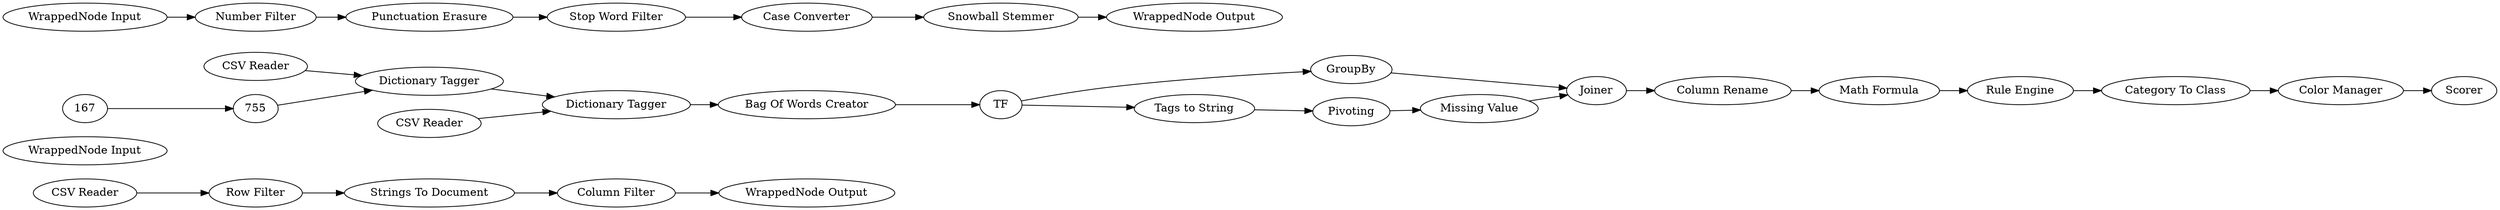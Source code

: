 digraph {
	126 [label="Row Filter"]
	128 [label="Column Filter"]
	164 [label="WrappedNode Input"]
	165 [label="WrappedNode Output"]
	166 [label="Strings To Document"]
	290 [label="CSV Reader"]
	276 [label="Color Manager"]
	304 [label=GroupBy]
	297 [label="Tags to String"]
	313 [label="Missing Value"]
	315 [label=Pivoting]
	112 [label="Case Converter"]
	113 [label="Snowball Stemmer"]
	115 [label="Punctuation Erasure"]
	116 [label="Number Filter"]
	117 [label="WrappedNode Input"]
	118 [label="WrappedNode Output"]
	119 [label="Stop Word Filter"]
	756 [label="Dictionary Tagger"]
	757 [label="Dictionary Tagger"]
	275 [label="Category To Class"]
	307 [label="Column Rename"]
	308 [label="Math Formula"]
	309 [label="Rule Engine"]
	310 [label=Joiner]
	303 [label=TF]
	305 [label="Bag Of Words Creator"]
	760 [label=Scorer]
	761 [label="CSV Reader"]
	762 [label="CSV Reader"]
	126 -> 166
	128 -> 165
	166 -> 128
	290 -> 126
	297 -> 315
	315 -> 313
	112 -> 113
	113 -> 118
	115 -> 119
	116 -> 115
	117 -> 116
	119 -> 112
	307 -> 308
	308 -> 309
	309 -> 275
	310 -> 307
	305 -> 303
	167 -> 755
	276 -> 760
	304 -> 310
	313 -> 310
	755 -> 756
	756 -> 757
	757 -> 305
	275 -> 276
	303 -> 304
	303 -> 297
	761 -> 756
	762 -> 757
	rankdir=LR
}

